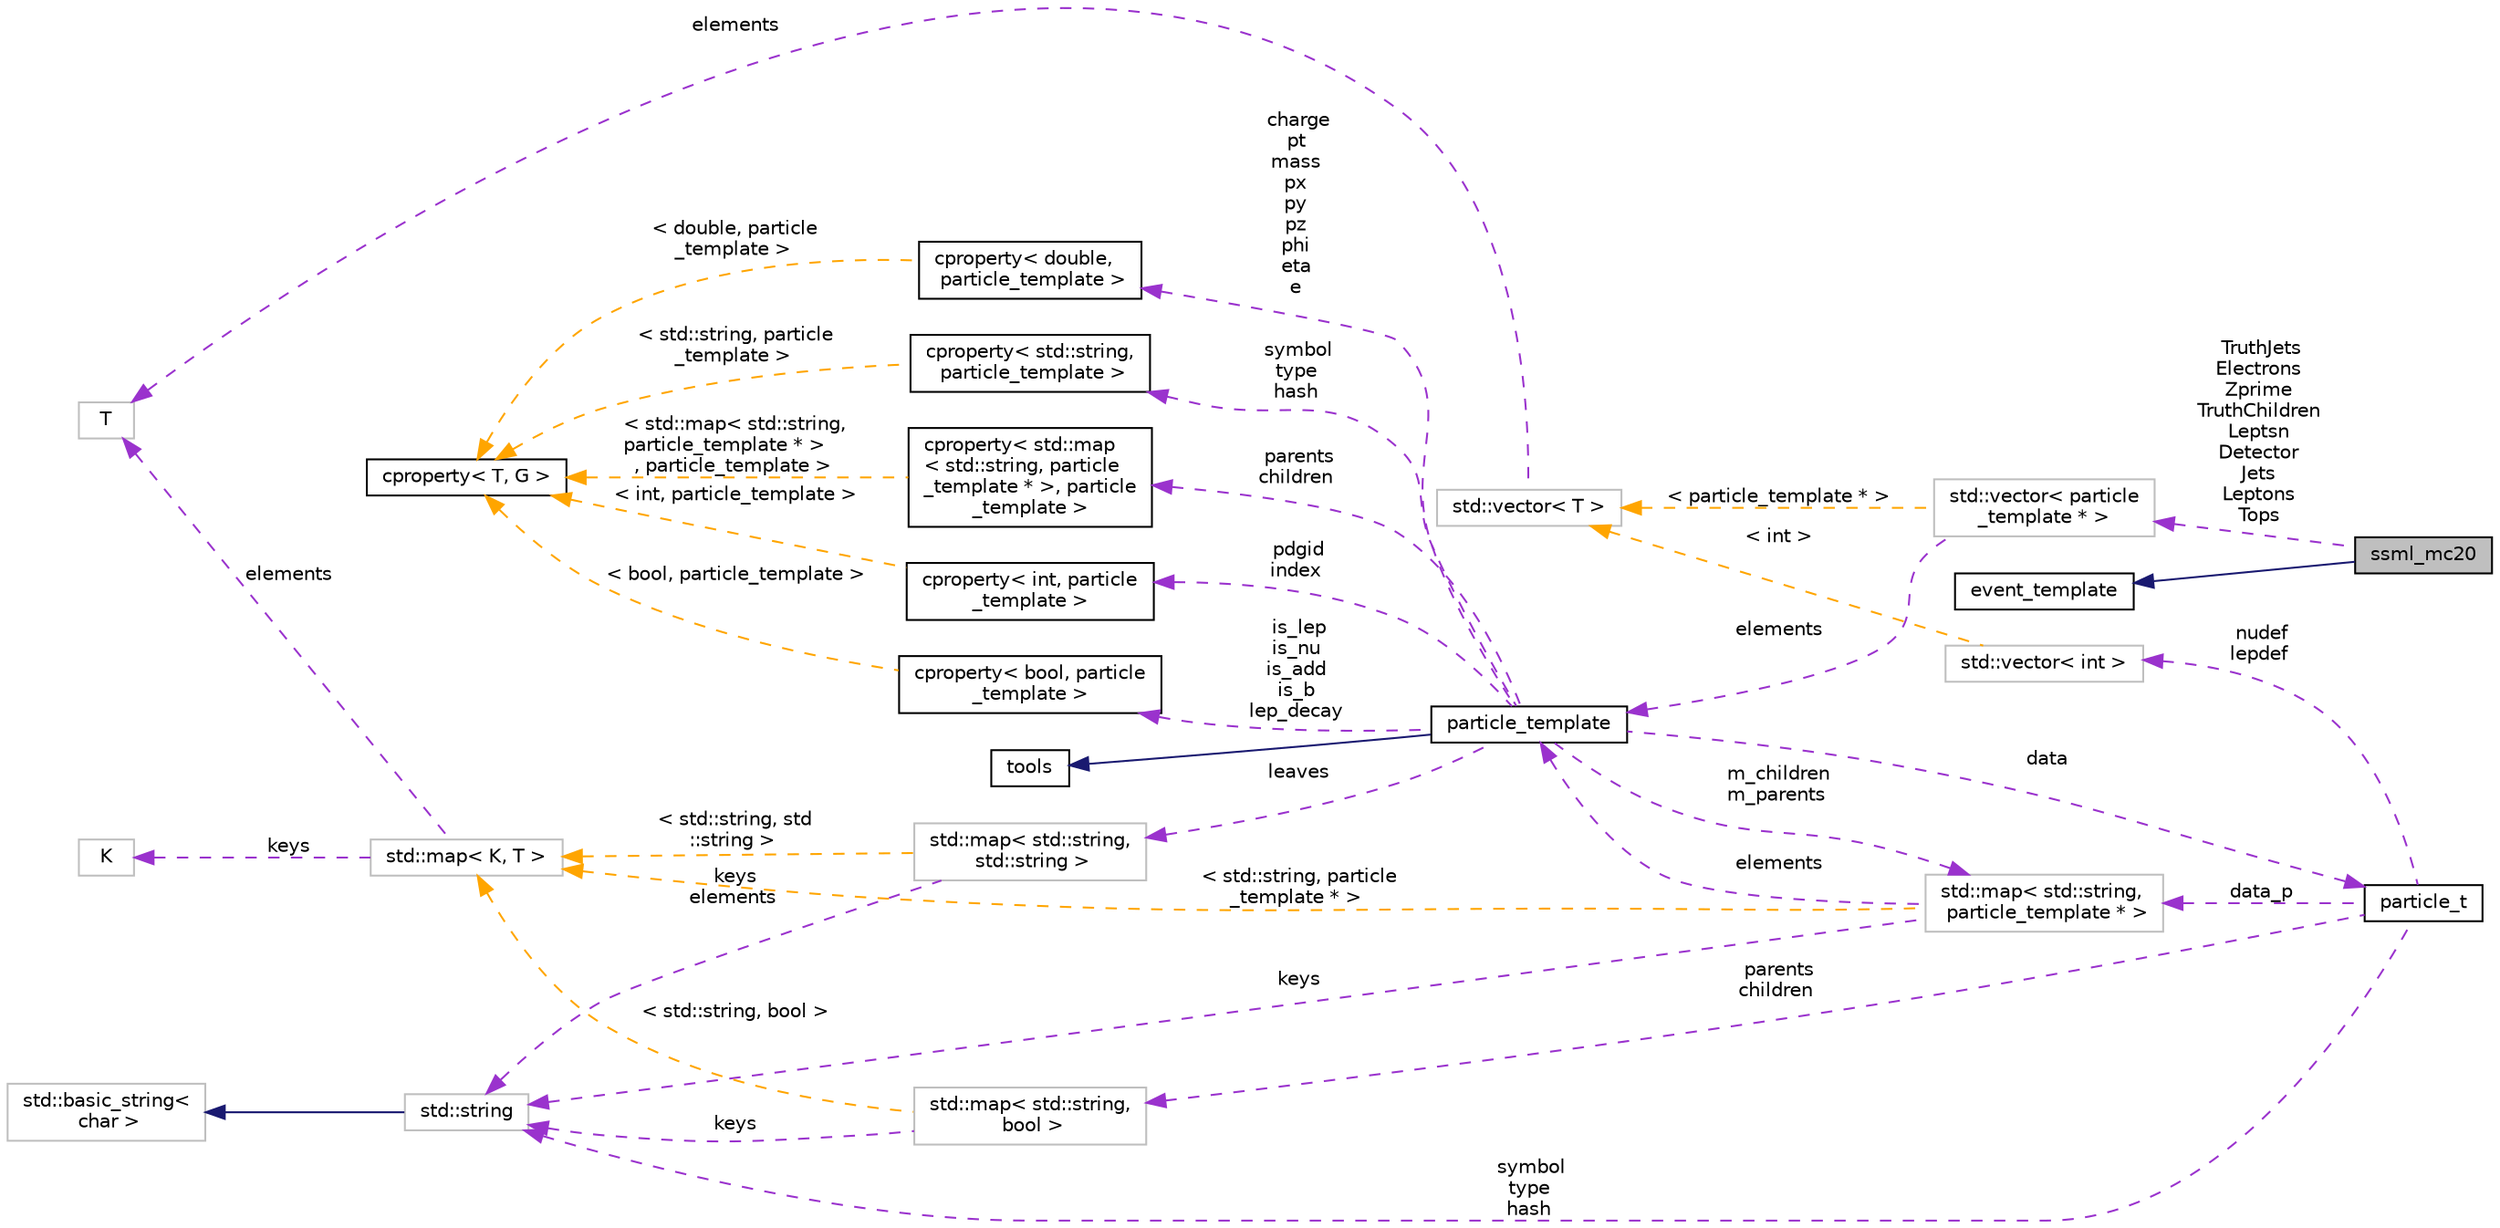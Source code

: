 digraph "ssml_mc20"
{
 // INTERACTIVE_SVG=YES
 // LATEX_PDF_SIZE
  edge [fontname="Helvetica",fontsize="10",labelfontname="Helvetica",labelfontsize="10"];
  node [fontname="Helvetica",fontsize="10",shape=record];
  rankdir="LR";
  Node1 [label="ssml_mc20",height=0.2,width=0.4,color="black", fillcolor="grey75", style="filled", fontcolor="black",tooltip=" "];
  Node2 -> Node1 [dir="back",color="midnightblue",fontsize="10",style="solid",fontname="Helvetica"];
  Node2 [label="event_template",height=0.2,width=0.4,color="black", fillcolor="white", style="filled",URL="$classevent__template.html",tooltip="Basisvorlage-Klasse für Ereignisdaten-Darstellung und -Manipulation."];
  Node3 -> Node1 [dir="back",color="darkorchid3",fontsize="10",style="dashed",label=" TruthJets\nElectrons\nZprime\nTruthChildren\nLeptsn\nDetector\nJets\nLeptons\nTops" ,fontname="Helvetica"];
  Node3 [label="std::vector\< particle\l_template * \>",height=0.2,width=0.4,color="grey75", fillcolor="white", style="filled",tooltip=" "];
  Node4 -> Node3 [dir="back",color="darkorchid3",fontsize="10",style="dashed",label=" elements" ,fontname="Helvetica"];
  Node4 [label="particle_template",height=0.2,width=0.4,color="black", fillcolor="white", style="filled",URL="$classparticle__template.html",tooltip=" "];
  Node5 -> Node4 [dir="back",color="midnightblue",fontsize="10",style="solid",fontname="Helvetica"];
  Node5 [label="tools",height=0.2,width=0.4,color="black", fillcolor="white", style="filled",URL="$classtools.html",tooltip="Provides a wide range of utility functions used throughout the framework."];
  Node6 -> Node4 [dir="back",color="darkorchid3",fontsize="10",style="dashed",label=" m_children\nm_parents" ,fontname="Helvetica"];
  Node6 [label="std::map\< std::string,\l particle_template * \>",height=0.2,width=0.4,color="grey75", fillcolor="white", style="filled",tooltip=" "];
  Node7 -> Node6 [dir="back",color="darkorchid3",fontsize="10",style="dashed",label=" keys" ,fontname="Helvetica"];
  Node7 [label="std::string",height=0.2,width=0.4,color="grey75", fillcolor="white", style="filled",tooltip="STL class."];
  Node8 -> Node7 [dir="back",color="midnightblue",fontsize="10",style="solid",fontname="Helvetica"];
  Node8 [label="std::basic_string\<\l char \>",height=0.2,width=0.4,color="grey75", fillcolor="white", style="filled",tooltip="STL class."];
  Node4 -> Node6 [dir="back",color="darkorchid3",fontsize="10",style="dashed",label=" elements" ,fontname="Helvetica"];
  Node9 -> Node6 [dir="back",color="orange",fontsize="10",style="dashed",label=" \< std::string, particle\l_template * \>" ,fontname="Helvetica"];
  Node9 [label="std::map\< K, T \>",height=0.2,width=0.4,color="grey75", fillcolor="white", style="filled",tooltip="STL class."];
  Node10 -> Node9 [dir="back",color="darkorchid3",fontsize="10",style="dashed",label=" keys" ,fontname="Helvetica"];
  Node10 [label="K",height=0.2,width=0.4,color="grey75", fillcolor="white", style="filled",tooltip=" "];
  Node11 -> Node9 [dir="back",color="darkorchid3",fontsize="10",style="dashed",label=" elements" ,fontname="Helvetica"];
  Node11 [label="T",height=0.2,width=0.4,color="grey75", fillcolor="white", style="filled",tooltip=" "];
  Node12 -> Node4 [dir="back",color="darkorchid3",fontsize="10",style="dashed",label=" pdgid\nindex" ,fontname="Helvetica"];
  Node12 [label="cproperty\< int, particle\l_template \>",height=0.2,width=0.4,color="black", fillcolor="white", style="filled",URL="$classcproperty.html",tooltip=" "];
  Node13 -> Node12 [dir="back",color="orange",fontsize="10",style="dashed",label=" \< int, particle_template \>" ,fontname="Helvetica"];
  Node13 [label="cproperty\< T, G \>",height=0.2,width=0.4,color="black", fillcolor="white", style="filled",URL="$classcproperty.html",tooltip=" "];
  Node14 -> Node4 [dir="back",color="darkorchid3",fontsize="10",style="dashed",label=" is_lep\nis_nu\nis_add\nis_b\nlep_decay" ,fontname="Helvetica"];
  Node14 [label="cproperty\< bool, particle\l_template \>",height=0.2,width=0.4,color="black", fillcolor="white", style="filled",URL="$classcproperty.html",tooltip=" "];
  Node13 -> Node14 [dir="back",color="orange",fontsize="10",style="dashed",label=" \< bool, particle_template \>" ,fontname="Helvetica"];
  Node15 -> Node4 [dir="back",color="darkorchid3",fontsize="10",style="dashed",label=" charge\npt\nmass\npx\npy\npz\nphi\neta\ne" ,fontname="Helvetica"];
  Node15 [label="cproperty\< double,\l particle_template \>",height=0.2,width=0.4,color="black", fillcolor="white", style="filled",URL="$classcproperty.html",tooltip=" "];
  Node13 -> Node15 [dir="back",color="orange",fontsize="10",style="dashed",label=" \< double, particle\l_template \>" ,fontname="Helvetica"];
  Node16 -> Node4 [dir="back",color="darkorchid3",fontsize="10",style="dashed",label=" leaves" ,fontname="Helvetica"];
  Node16 [label="std::map\< std::string,\l std::string \>",height=0.2,width=0.4,color="grey75", fillcolor="white", style="filled",tooltip=" "];
  Node7 -> Node16 [dir="back",color="darkorchid3",fontsize="10",style="dashed",label=" keys\nelements" ,fontname="Helvetica"];
  Node9 -> Node16 [dir="back",color="orange",fontsize="10",style="dashed",label=" \< std::string, std\l::string \>" ,fontname="Helvetica"];
  Node17 -> Node4 [dir="back",color="darkorchid3",fontsize="10",style="dashed",label=" symbol\ntype\nhash" ,fontname="Helvetica"];
  Node17 [label="cproperty\< std::string,\l particle_template \>",height=0.2,width=0.4,color="black", fillcolor="white", style="filled",URL="$classcproperty.html",tooltip=" "];
  Node13 -> Node17 [dir="back",color="orange",fontsize="10",style="dashed",label=" \< std::string, particle\l_template \>" ,fontname="Helvetica"];
  Node18 -> Node4 [dir="back",color="darkorchid3",fontsize="10",style="dashed",label=" data" ,fontname="Helvetica"];
  Node18 [label="particle_t",height=0.2,width=0.4,color="black", fillcolor="white", style="filled",URL="$structparticle__t.html",tooltip=" "];
  Node6 -> Node18 [dir="back",color="darkorchid3",fontsize="10",style="dashed",label=" data_p" ,fontname="Helvetica"];
  Node19 -> Node18 [dir="back",color="darkorchid3",fontsize="10",style="dashed",label=" parents\nchildren" ,fontname="Helvetica"];
  Node19 [label="std::map\< std::string,\l bool \>",height=0.2,width=0.4,color="grey75", fillcolor="white", style="filled",tooltip=" "];
  Node7 -> Node19 [dir="back",color="darkorchid3",fontsize="10",style="dashed",label=" keys" ,fontname="Helvetica"];
  Node9 -> Node19 [dir="back",color="orange",fontsize="10",style="dashed",label=" \< std::string, bool \>" ,fontname="Helvetica"];
  Node7 -> Node18 [dir="back",color="darkorchid3",fontsize="10",style="dashed",label=" symbol\ntype\nhash" ,fontname="Helvetica"];
  Node20 -> Node18 [dir="back",color="darkorchid3",fontsize="10",style="dashed",label=" nudef\nlepdef" ,fontname="Helvetica"];
  Node20 [label="std::vector\< int \>",height=0.2,width=0.4,color="grey75", fillcolor="white", style="filled",tooltip=" "];
  Node21 -> Node20 [dir="back",color="orange",fontsize="10",style="dashed",label=" \< int \>" ,fontname="Helvetica"];
  Node21 [label="std::vector\< T \>",height=0.2,width=0.4,color="grey75", fillcolor="white", style="filled",tooltip="STL class."];
  Node11 -> Node21 [dir="back",color="darkorchid3",fontsize="10",style="dashed",label=" elements" ,fontname="Helvetica"];
  Node22 -> Node4 [dir="back",color="darkorchid3",fontsize="10",style="dashed",label=" parents\nchildren" ,fontname="Helvetica"];
  Node22 [label="cproperty\< std::map\l\< std::string, particle\l_template * \>, particle\l_template \>",height=0.2,width=0.4,color="black", fillcolor="white", style="filled",URL="$classcproperty.html",tooltip=" "];
  Node13 -> Node22 [dir="back",color="orange",fontsize="10",style="dashed",label=" \< std::map\< std::string,\l particle_template * \>\l, particle_template \>" ,fontname="Helvetica"];
  Node21 -> Node3 [dir="back",color="orange",fontsize="10",style="dashed",label=" \< particle_template * \>" ,fontname="Helvetica"];
}
